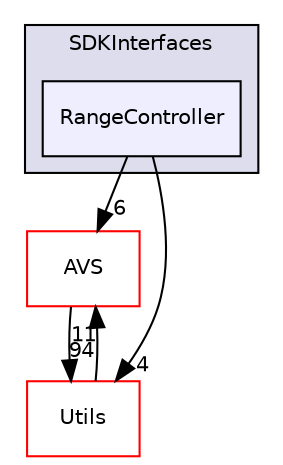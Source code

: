 digraph "/workplace/avs-device-sdk/AVSCommon/SDKInterfaces/include/AVSCommon/SDKInterfaces/RangeController" {
  compound=true
  node [ fontsize="10", fontname="Helvetica"];
  edge [ labelfontsize="10", labelfontname="Helvetica"];
  subgraph clusterdir_304e5c5f242f015339c8e1473ae913b8 {
    graph [ bgcolor="#ddddee", pencolor="black", label="SDKInterfaces" fontname="Helvetica", fontsize="10", URL="dir_304e5c5f242f015339c8e1473ae913b8.html"]
  dir_c7cd8847209d6179aa7c0a0e45162700 [shape=box, label="RangeController", style="filled", fillcolor="#eeeeff", pencolor="black", URL="dir_c7cd8847209d6179aa7c0a0e45162700.html"];
  }
  dir_80711c2a226d5fced33fce22558d3784 [shape=box label="AVS" fillcolor="white" style="filled" color="red" URL="dir_80711c2a226d5fced33fce22558d3784.html"];
  dir_49dd3d9ac5586189aa170bac46425b9c [shape=box label="Utils" fillcolor="white" style="filled" color="red" URL="dir_49dd3d9ac5586189aa170bac46425b9c.html"];
  dir_80711c2a226d5fced33fce22558d3784->dir_49dd3d9ac5586189aa170bac46425b9c [headlabel="94", labeldistance=1.5 headhref="dir_000143_000167.html"];
  dir_c7cd8847209d6179aa7c0a0e45162700->dir_80711c2a226d5fced33fce22558d3784 [headlabel="6", labeldistance=1.5 headhref="dir_000182_000143.html"];
  dir_c7cd8847209d6179aa7c0a0e45162700->dir_49dd3d9ac5586189aa170bac46425b9c [headlabel="4", labeldistance=1.5 headhref="dir_000182_000167.html"];
  dir_49dd3d9ac5586189aa170bac46425b9c->dir_80711c2a226d5fced33fce22558d3784 [headlabel="11", labeldistance=1.5 headhref="dir_000167_000143.html"];
}
